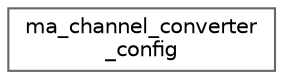digraph "Graphical Class Hierarchy"
{
 // LATEX_PDF_SIZE
  bgcolor="transparent";
  edge [fontname=Helvetica,fontsize=10,labelfontname=Helvetica,labelfontsize=10];
  node [fontname=Helvetica,fontsize=10,shape=box,height=0.2,width=0.4];
  rankdir="LR";
  Node0 [id="Node000000",label="ma_channel_converter\l_config",height=0.2,width=0.4,color="grey40", fillcolor="white", style="filled",URL="$structma__channel__converter__config.html",tooltip=" "];
}
